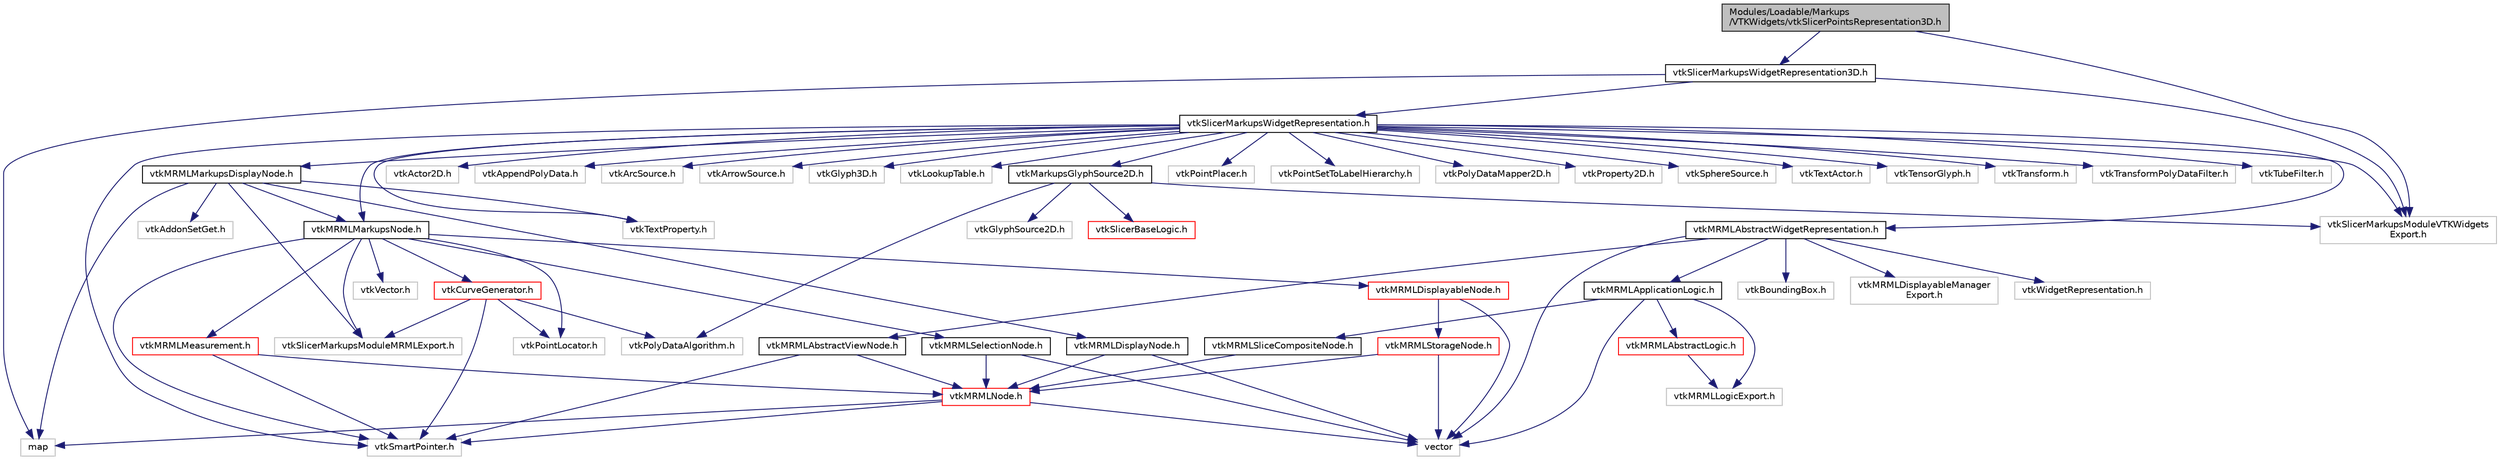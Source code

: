 digraph "Modules/Loadable/Markups/VTKWidgets/vtkSlicerPointsRepresentation3D.h"
{
  bgcolor="transparent";
  edge [fontname="Helvetica",fontsize="10",labelfontname="Helvetica",labelfontsize="10"];
  node [fontname="Helvetica",fontsize="10",shape=record];
  Node0 [label="Modules/Loadable/Markups\l/VTKWidgets/vtkSlicerPointsRepresentation3D.h",height=0.2,width=0.4,color="black", fillcolor="grey75", style="filled", fontcolor="black"];
  Node0 -> Node1 [color="midnightblue",fontsize="10",style="solid",fontname="Helvetica"];
  Node1 [label="vtkSlicerMarkupsModuleVTKWidgets\lExport.h",height=0.2,width=0.4,color="grey75"];
  Node0 -> Node2 [color="midnightblue",fontsize="10",style="solid",fontname="Helvetica"];
  Node2 [label="vtkSlicerMarkupsWidgetRepresentation3D.h",height=0.2,width=0.4,color="black",URL="$vtkSlicerMarkupsWidgetRepresentation3D_8h.html"];
  Node2 -> Node1 [color="midnightblue",fontsize="10",style="solid",fontname="Helvetica"];
  Node2 -> Node3 [color="midnightblue",fontsize="10",style="solid",fontname="Helvetica"];
  Node3 [label="vtkSlicerMarkupsWidgetRepresentation.h",height=0.2,width=0.4,color="black",URL="$vtkSlicerMarkupsWidgetRepresentation_8h.html"];
  Node3 -> Node1 [color="midnightblue",fontsize="10",style="solid",fontname="Helvetica"];
  Node3 -> Node4 [color="midnightblue",fontsize="10",style="solid",fontname="Helvetica"];
  Node4 [label="vtkMRMLAbstractWidgetRepresentation.h",height=0.2,width=0.4,color="black",URL="$vtkMRMLAbstractWidgetRepresentation_8h.html"];
  Node4 -> Node5 [color="midnightblue",fontsize="10",style="solid",fontname="Helvetica"];
  Node5 [label="vtkMRMLDisplayableManager\lExport.h",height=0.2,width=0.4,color="grey75"];
  Node4 -> Node6 [color="midnightblue",fontsize="10",style="solid",fontname="Helvetica"];
  Node6 [label="vtkWidgetRepresentation.h",height=0.2,width=0.4,color="grey75"];
  Node4 -> Node7 [color="midnightblue",fontsize="10",style="solid",fontname="Helvetica"];
  Node7 [label="vtkMRMLAbstractViewNode.h",height=0.2,width=0.4,color="black",URL="$vtkMRMLAbstractViewNode_8h.html"];
  Node7 -> Node8 [color="midnightblue",fontsize="10",style="solid",fontname="Helvetica"];
  Node8 [label="vtkSmartPointer.h",height=0.2,width=0.4,color="grey75"];
  Node7 -> Node9 [color="midnightblue",fontsize="10",style="solid",fontname="Helvetica"];
  Node9 [label="vtkMRMLNode.h",height=0.2,width=0.4,color="red",URL="$vtkMRMLNode_8h.html"];
  Node9 -> Node8 [color="midnightblue",fontsize="10",style="solid",fontname="Helvetica"];
  Node9 -> Node14 [color="midnightblue",fontsize="10",style="solid",fontname="Helvetica"];
  Node14 [label="map",height=0.2,width=0.4,color="grey75"];
  Node9 -> Node24 [color="midnightblue",fontsize="10",style="solid",fontname="Helvetica"];
  Node24 [label="vector",height=0.2,width=0.4,color="grey75"];
  Node4 -> Node25 [color="midnightblue",fontsize="10",style="solid",fontname="Helvetica"];
  Node25 [label="vtkMRMLApplicationLogic.h",height=0.2,width=0.4,color="black",URL="$vtkMRMLApplicationLogic_8h.html"];
  Node25 -> Node26 [color="midnightblue",fontsize="10",style="solid",fontname="Helvetica"];
  Node26 [label="vtkMRMLAbstractLogic.h",height=0.2,width=0.4,color="red",URL="$vtkMRMLAbstractLogic_8h.html"];
  Node26 -> Node28 [color="midnightblue",fontsize="10",style="solid",fontname="Helvetica"];
  Node28 [label="vtkMRMLLogicExport.h",height=0.2,width=0.4,color="grey75"];
  Node25 -> Node28 [color="midnightblue",fontsize="10",style="solid",fontname="Helvetica"];
  Node25 -> Node29 [color="midnightblue",fontsize="10",style="solid",fontname="Helvetica"];
  Node29 [label="vtkMRMLSliceCompositeNode.h",height=0.2,width=0.4,color="black",URL="$vtkMRMLSliceCompositeNode_8h.html"];
  Node29 -> Node9 [color="midnightblue",fontsize="10",style="solid",fontname="Helvetica"];
  Node25 -> Node24 [color="midnightblue",fontsize="10",style="solid",fontname="Helvetica"];
  Node4 -> Node24 [color="midnightblue",fontsize="10",style="solid",fontname="Helvetica"];
  Node4 -> Node30 [color="midnightblue",fontsize="10",style="solid",fontname="Helvetica"];
  Node30 [label="vtkBoundingBox.h",height=0.2,width=0.4,color="grey75"];
  Node3 -> Node31 [color="midnightblue",fontsize="10",style="solid",fontname="Helvetica"];
  Node31 [label="vtkMRMLMarkupsDisplayNode.h",height=0.2,width=0.4,color="black",URL="$vtkMRMLMarkupsDisplayNode_8h.html"];
  Node31 -> Node32 [color="midnightblue",fontsize="10",style="solid",fontname="Helvetica"];
  Node32 [label="vtkSlicerMarkupsModuleMRMLExport.h",height=0.2,width=0.4,color="grey75"];
  Node31 -> Node33 [color="midnightblue",fontsize="10",style="solid",fontname="Helvetica"];
  Node33 [label="vtkMRMLDisplayNode.h",height=0.2,width=0.4,color="black",URL="$vtkMRMLDisplayNode_8h.html"];
  Node33 -> Node9 [color="midnightblue",fontsize="10",style="solid",fontname="Helvetica"];
  Node33 -> Node24 [color="midnightblue",fontsize="10",style="solid",fontname="Helvetica"];
  Node31 -> Node34 [color="midnightblue",fontsize="10",style="solid",fontname="Helvetica"];
  Node34 [label="vtkMRMLMarkupsNode.h",height=0.2,width=0.4,color="black",URL="$vtkMRMLMarkupsNode_8h.html"];
  Node34 -> Node35 [color="midnightblue",fontsize="10",style="solid",fontname="Helvetica"];
  Node35 [label="vtkMRMLDisplayableNode.h",height=0.2,width=0.4,color="red",URL="$vtkMRMLDisplayableNode_8h.html"];
  Node35 -> Node36 [color="midnightblue",fontsize="10",style="solid",fontname="Helvetica"];
  Node36 [label="vtkMRMLStorageNode.h",height=0.2,width=0.4,color="red",URL="$vtkMRMLStorageNode_8h.html"];
  Node36 -> Node9 [color="midnightblue",fontsize="10",style="solid",fontname="Helvetica"];
  Node36 -> Node24 [color="midnightblue",fontsize="10",style="solid",fontname="Helvetica"];
  Node35 -> Node24 [color="midnightblue",fontsize="10",style="solid",fontname="Helvetica"];
  Node34 -> Node40 [color="midnightblue",fontsize="10",style="solid",fontname="Helvetica"];
  Node40 [label="vtkCurveGenerator.h",height=0.2,width=0.4,color="red",URL="$vtkCurveGenerator_8h.html"];
  Node40 -> Node42 [color="midnightblue",fontsize="10",style="solid",fontname="Helvetica"];
  Node42 [label="vtkPointLocator.h",height=0.2,width=0.4,color="grey75"];
  Node40 -> Node44 [color="midnightblue",fontsize="10",style="solid",fontname="Helvetica"];
  Node44 [label="vtkPolyDataAlgorithm.h",height=0.2,width=0.4,color="grey75"];
  Node40 -> Node8 [color="midnightblue",fontsize="10",style="solid",fontname="Helvetica"];
  Node40 -> Node32 [color="midnightblue",fontsize="10",style="solid",fontname="Helvetica"];
  Node34 -> Node46 [color="midnightblue",fontsize="10",style="solid",fontname="Helvetica"];
  Node46 [label="vtkMRMLMeasurement.h",height=0.2,width=0.4,color="red",URL="$vtkMRMLMeasurement_8h.html"];
  Node46 -> Node9 [color="midnightblue",fontsize="10",style="solid",fontname="Helvetica"];
  Node46 -> Node8 [color="midnightblue",fontsize="10",style="solid",fontname="Helvetica"];
  Node34 -> Node49 [color="midnightblue",fontsize="10",style="solid",fontname="Helvetica"];
  Node49 [label="vtkMRMLSelectionNode.h",height=0.2,width=0.4,color="black",URL="$vtkMRMLSelectionNode_8h.html"];
  Node49 -> Node9 [color="midnightblue",fontsize="10",style="solid",fontname="Helvetica"];
  Node49 -> Node24 [color="midnightblue",fontsize="10",style="solid",fontname="Helvetica"];
  Node34 -> Node32 [color="midnightblue",fontsize="10",style="solid",fontname="Helvetica"];
  Node34 -> Node42 [color="midnightblue",fontsize="10",style="solid",fontname="Helvetica"];
  Node34 -> Node8 [color="midnightblue",fontsize="10",style="solid",fontname="Helvetica"];
  Node34 -> Node39 [color="midnightblue",fontsize="10",style="solid",fontname="Helvetica"];
  Node39 [label="vtkVector.h",height=0.2,width=0.4,color="grey75"];
  Node31 -> Node50 [color="midnightblue",fontsize="10",style="solid",fontname="Helvetica"];
  Node50 [label="vtkAddonSetGet.h",height=0.2,width=0.4,color="grey75"];
  Node31 -> Node14 [color="midnightblue",fontsize="10",style="solid",fontname="Helvetica"];
  Node31 -> Node51 [color="midnightblue",fontsize="10",style="solid",fontname="Helvetica"];
  Node51 [label="vtkTextProperty.h",height=0.2,width=0.4,color="grey75"];
  Node3 -> Node34 [color="midnightblue",fontsize="10",style="solid",fontname="Helvetica"];
  Node3 -> Node52 [color="midnightblue",fontsize="10",style="solid",fontname="Helvetica"];
  Node52 [label="vtkActor2D.h",height=0.2,width=0.4,color="grey75"];
  Node3 -> Node53 [color="midnightblue",fontsize="10",style="solid",fontname="Helvetica"];
  Node53 [label="vtkAppendPolyData.h",height=0.2,width=0.4,color="grey75"];
  Node3 -> Node54 [color="midnightblue",fontsize="10",style="solid",fontname="Helvetica"];
  Node54 [label="vtkArcSource.h",height=0.2,width=0.4,color="grey75"];
  Node3 -> Node55 [color="midnightblue",fontsize="10",style="solid",fontname="Helvetica"];
  Node55 [label="vtkArrowSource.h",height=0.2,width=0.4,color="grey75"];
  Node3 -> Node56 [color="midnightblue",fontsize="10",style="solid",fontname="Helvetica"];
  Node56 [label="vtkGlyph3D.h",height=0.2,width=0.4,color="grey75"];
  Node3 -> Node57 [color="midnightblue",fontsize="10",style="solid",fontname="Helvetica"];
  Node57 [label="vtkLookupTable.h",height=0.2,width=0.4,color="grey75"];
  Node3 -> Node58 [color="midnightblue",fontsize="10",style="solid",fontname="Helvetica"];
  Node58 [label="vtkMarkupsGlyphSource2D.h",height=0.2,width=0.4,color="black",URL="$vtkMarkupsGlyphSource2D_8h.html"];
  Node58 -> Node1 [color="midnightblue",fontsize="10",style="solid",fontname="Helvetica"];
  Node58 -> Node59 [color="midnightblue",fontsize="10",style="solid",fontname="Helvetica"];
  Node59 [label="vtkSlicerBaseLogic.h",height=0.2,width=0.4,color="red",URL="$vtkSlicerBaseLogic_8h.html"];
  Node58 -> Node61 [color="midnightblue",fontsize="10",style="solid",fontname="Helvetica"];
  Node61 [label="vtkGlyphSource2D.h",height=0.2,width=0.4,color="grey75"];
  Node58 -> Node44 [color="midnightblue",fontsize="10",style="solid",fontname="Helvetica"];
  Node3 -> Node62 [color="midnightblue",fontsize="10",style="solid",fontname="Helvetica"];
  Node62 [label="vtkPointPlacer.h",height=0.2,width=0.4,color="grey75"];
  Node3 -> Node63 [color="midnightblue",fontsize="10",style="solid",fontname="Helvetica"];
  Node63 [label="vtkPointSetToLabelHierarchy.h",height=0.2,width=0.4,color="grey75"];
  Node3 -> Node64 [color="midnightblue",fontsize="10",style="solid",fontname="Helvetica"];
  Node64 [label="vtkPolyDataMapper2D.h",height=0.2,width=0.4,color="grey75"];
  Node3 -> Node65 [color="midnightblue",fontsize="10",style="solid",fontname="Helvetica"];
  Node65 [label="vtkProperty2D.h",height=0.2,width=0.4,color="grey75"];
  Node3 -> Node8 [color="midnightblue",fontsize="10",style="solid",fontname="Helvetica"];
  Node3 -> Node66 [color="midnightblue",fontsize="10",style="solid",fontname="Helvetica"];
  Node66 [label="vtkSphereSource.h",height=0.2,width=0.4,color="grey75"];
  Node3 -> Node67 [color="midnightblue",fontsize="10",style="solid",fontname="Helvetica"];
  Node67 [label="vtkTextActor.h",height=0.2,width=0.4,color="grey75"];
  Node3 -> Node51 [color="midnightblue",fontsize="10",style="solid",fontname="Helvetica"];
  Node3 -> Node68 [color="midnightblue",fontsize="10",style="solid",fontname="Helvetica"];
  Node68 [label="vtkTensorGlyph.h",height=0.2,width=0.4,color="grey75"];
  Node3 -> Node69 [color="midnightblue",fontsize="10",style="solid",fontname="Helvetica"];
  Node69 [label="vtkTransform.h",height=0.2,width=0.4,color="grey75"];
  Node3 -> Node70 [color="midnightblue",fontsize="10",style="solid",fontname="Helvetica"];
  Node70 [label="vtkTransformPolyDataFilter.h",height=0.2,width=0.4,color="grey75"];
  Node3 -> Node71 [color="midnightblue",fontsize="10",style="solid",fontname="Helvetica"];
  Node71 [label="vtkTubeFilter.h",height=0.2,width=0.4,color="grey75"];
  Node2 -> Node14 [color="midnightblue",fontsize="10",style="solid",fontname="Helvetica"];
}
